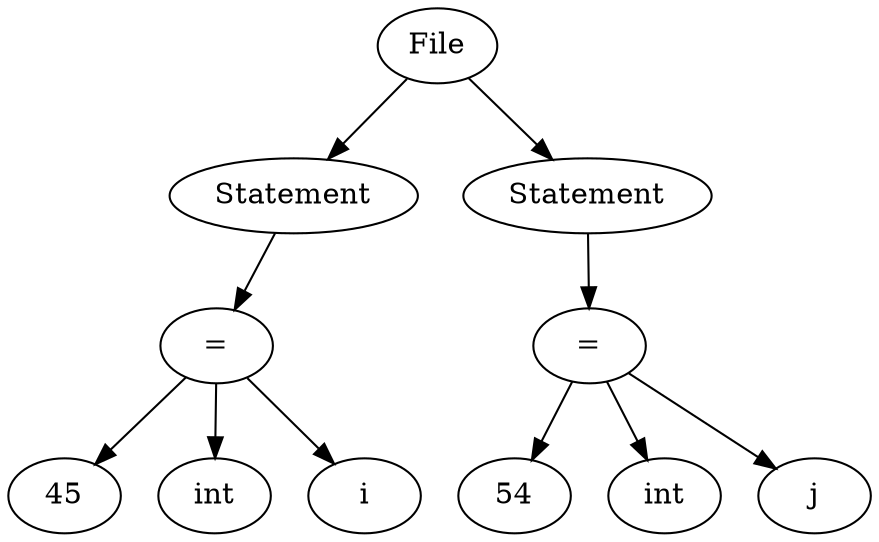 digraph {n0 [label="File"];
n1 [label="Statement"];
n2 [label="="];
n3 [label="45"];
n4 [label="int"];
n5 [label="i"];
n6 [label="Statement"];
n7 [label="="];
n8 [label="54"];
n9 [label="int"];
n10 [label="j"];
n0 -> n1
n1 -> n2
n2 -> n3
n2 -> n4
n2 -> n5
n0 -> n6
n6 -> n7
n7 -> n8
n7 -> n9
n7 -> n10
}